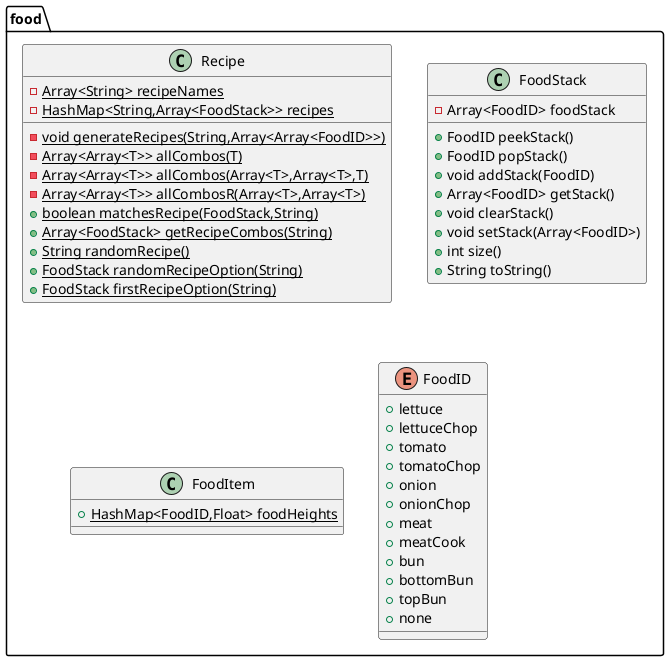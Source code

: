 @startuml
class food.Recipe {
- {static} Array<String> recipeNames
- {static} HashMap<String,Array<FoodStack>> recipes
- {static} void generateRecipes(String,Array<Array<FoodID>>)
- {static} Array<Array<T>> allCombos(T)
- {static} Array<Array<T>> allCombos(Array<T>,Array<T>,T)
- {static} Array<Array<T>> allCombosR(Array<T>,Array<T>)
+ {static} boolean matchesRecipe(FoodStack,String)
+ {static} Array<FoodStack> getRecipeCombos(String)
+ {static} String randomRecipe()
+ {static} FoodStack randomRecipeOption(String)
+ {static} FoodStack firstRecipeOption(String)
}
class food.FoodStack {
- Array<FoodID> foodStack
+ FoodID peekStack()
+ FoodID popStack()
+ void addStack(FoodID)
+ Array<FoodID> getStack()
+ void clearStack()
+ void setStack(Array<FoodID>)
+ int size()
+ String toString()
}
class food.FoodItem {
+ {static} HashMap<FoodID,Float> foodHeights
}
enum food.FoodID {
+  lettuce
+  lettuceChop
+  tomato
+  tomatoChop
+  onion
+  onionChop
+  meat
+  meatCook
+  bun
+  bottomBun
+  topBun
+  none
}
@enduml
